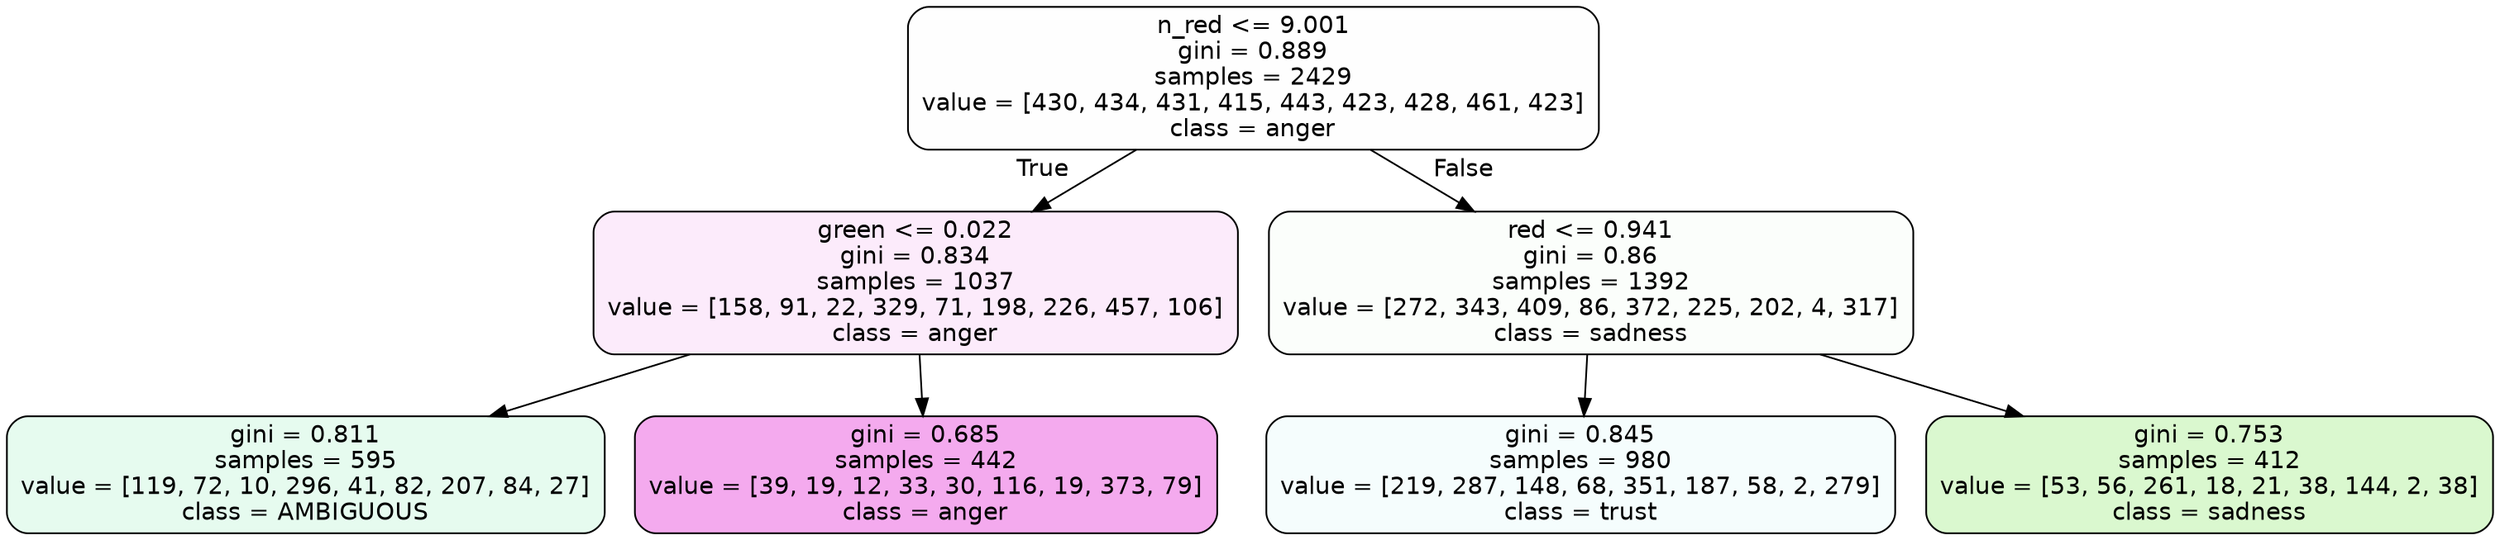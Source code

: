 digraph Tree {
node [shape=box, style="filled, rounded", color="black", fontname=helvetica] ;
edge [fontname=helvetica] ;
0 [label="n_red <= 9.001\ngini = 0.889\nsamples = 2429\nvalue = [430, 434, 431, 415, 443, 423, 428, 461, 423]\nclass = anger", fillcolor="#e539d701"] ;
1 [label="green <= 0.022\ngini = 0.834\nsamples = 1037\nvalue = [158, 91, 22, 329, 71, 198, 226, 457, 106]\nclass = anger", fillcolor="#e539d719"] ;
0 -> 1 [labeldistance=2.5, labelangle=45, headlabel="True"] ;
2 [label="gini = 0.811\nsamples = 595\nvalue = [119, 72, 10, 296, 41, 82, 207, 84, 27]\nclass = AMBIGUOUS", fillcolor="#39e5811f"] ;
1 -> 2 ;
3 [label="gini = 0.685\nsamples = 442\nvalue = [39, 19, 12, 33, 30, 116, 19, 373, 79]\nclass = anger", fillcolor="#e539d76d"] ;
1 -> 3 ;
4 [label="red <= 0.941\ngini = 0.86\nsamples = 1392\nvalue = [272, 343, 409, 86, 372, 225, 202, 4, 317]\nclass = sadness", fillcolor="#64e53905"] ;
0 -> 4 [labeldistance=2.5, labelangle=-45, headlabel="False"] ;
5 [label="gini = 0.845\nsamples = 980\nvalue = [219, 287, 148, 68, 351, 187, 58, 2, 279]\nclass = trust", fillcolor="#39d7e50c"] ;
4 -> 5 ;
6 [label="gini = 0.753\nsamples = 412\nvalue = [53, 56, 261, 18, 21, 38, 144, 2, 38]\nclass = sadness", fillcolor="#64e5393d"] ;
4 -> 6 ;
}